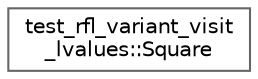 digraph "类继承关系图"
{
 // LATEX_PDF_SIZE
  bgcolor="transparent";
  edge [fontname=Helvetica,fontsize=10,labelfontname=Helvetica,labelfontsize=10];
  node [fontname=Helvetica,fontsize=10,shape=box,height=0.2,width=0.4];
  rankdir="LR";
  Node0 [id="Node000000",label="test_rfl_variant_visit\l_lvalues::Square",height=0.2,width=0.4,color="grey40", fillcolor="white", style="filled",URL="$structtest__rfl__variant__visit__lvalues_1_1_square.html",tooltip=" "];
}
